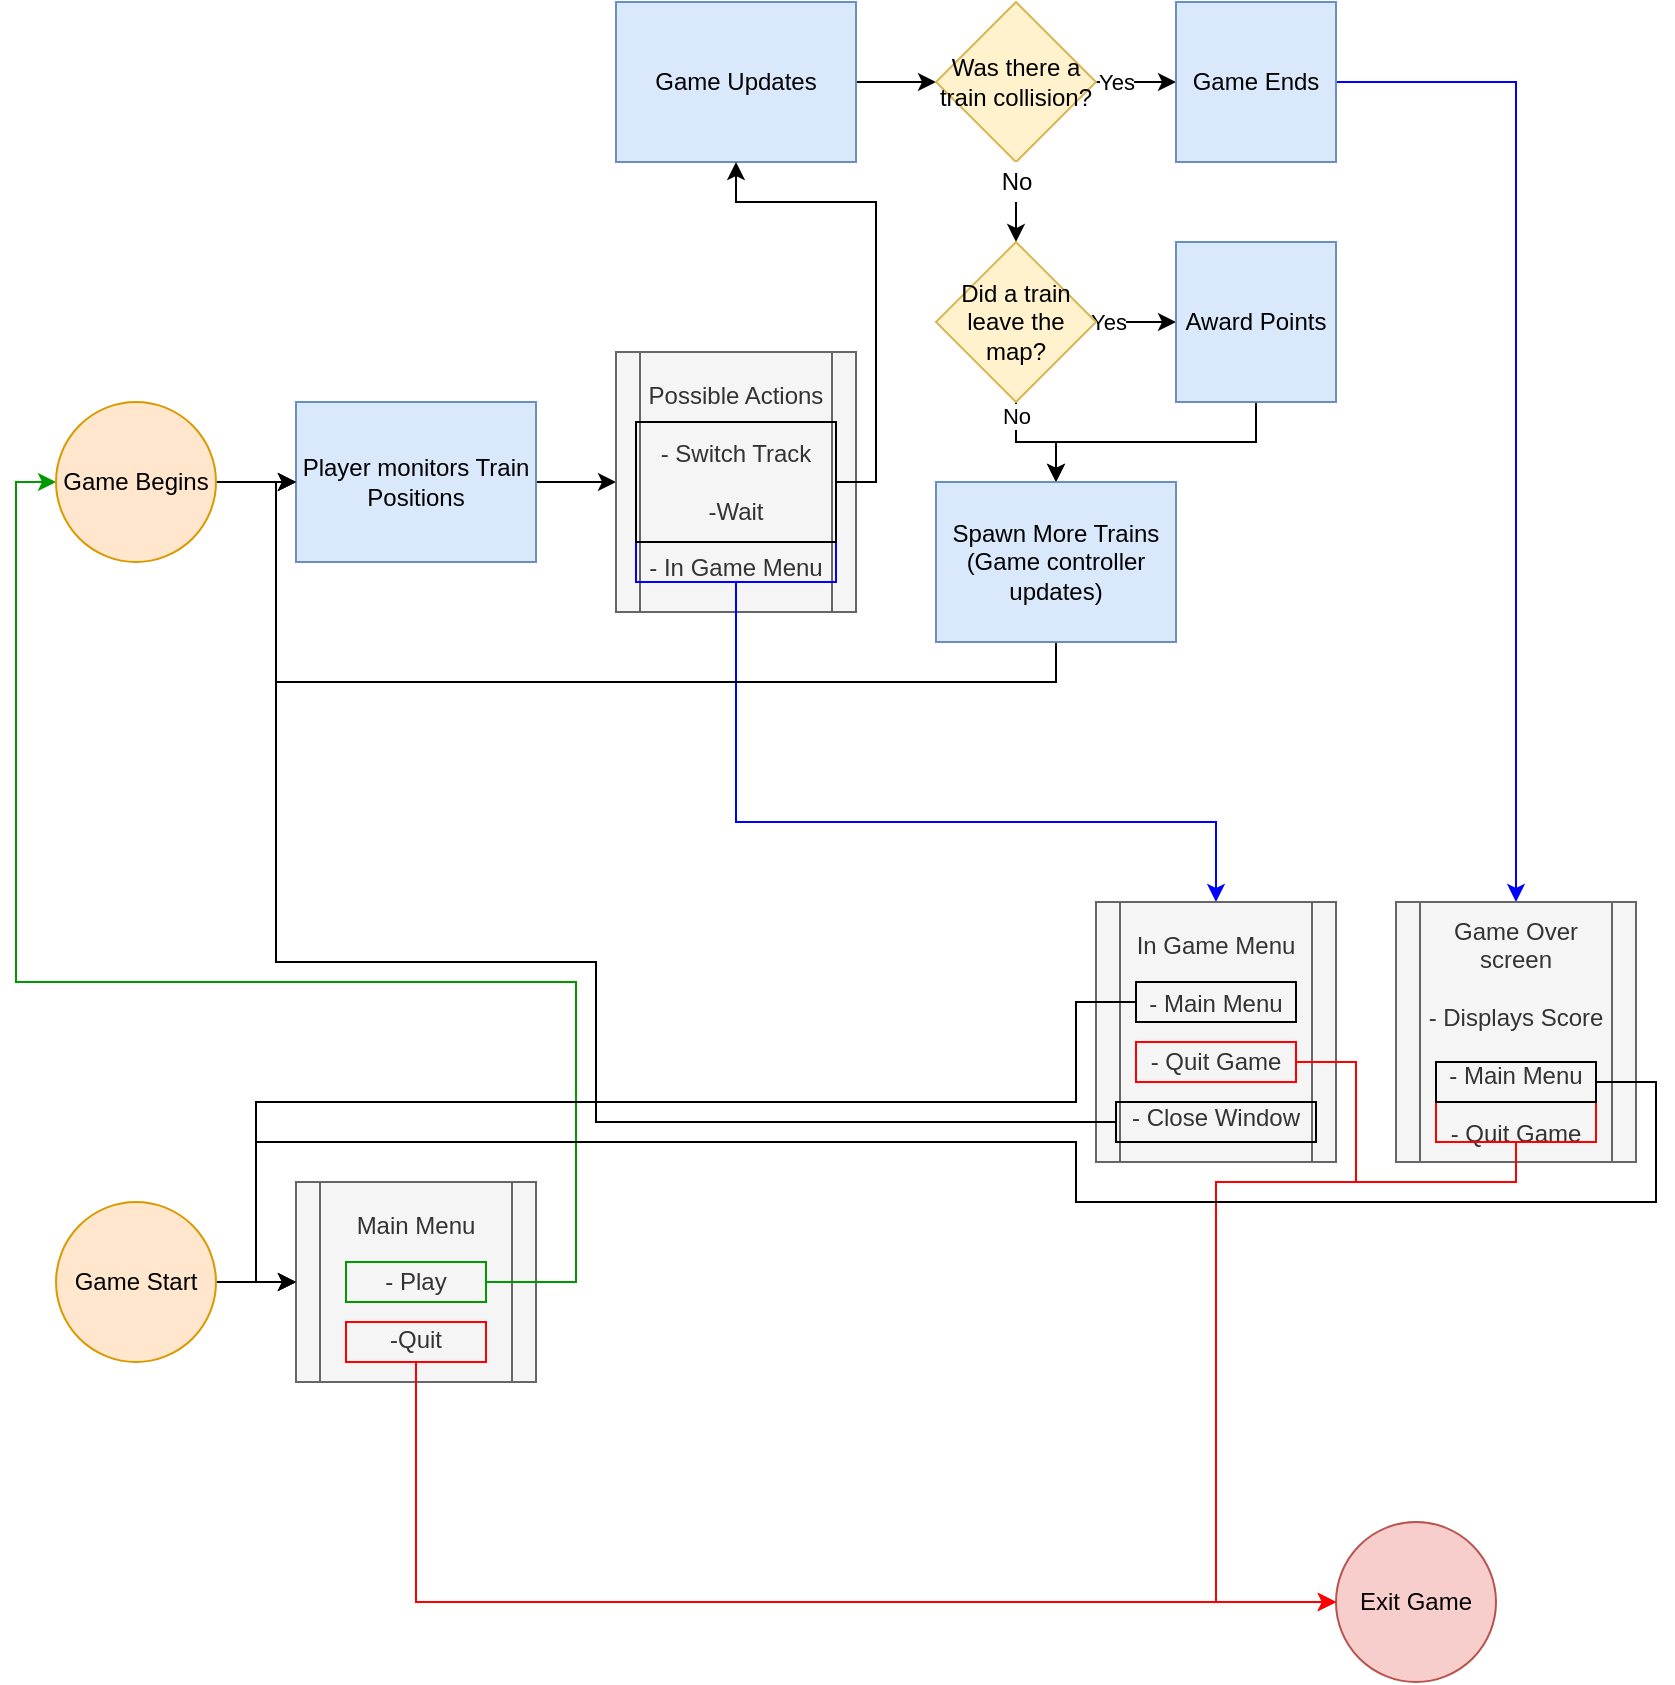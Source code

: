 <mxfile version="14.7.2" type="device"><diagram id="-0VRA7x400l5PBCXG7NM" name="Page-1"><mxGraphModel dx="1673" dy="2034" grid="1" gridSize="10" guides="1" tooltips="1" connect="1" arrows="1" fold="1" page="1" pageScale="1" pageWidth="850" pageHeight="1100" math="0" shadow="0"><root><mxCell id="0"/><mxCell id="1" parent="0"/><mxCell id="XMrEUk7ycgOEtnzwRlKy-32" style="edgeStyle=orthogonalEdgeStyle;rounded=0;orthogonalLoop=1;jettySize=auto;html=1;entryX=0;entryY=0.5;entryDx=0;entryDy=0;strokeColor=#000000;" edge="1" parent="1" source="XMrEUk7ycgOEtnzwRlKy-1" target="XMrEUk7ycgOEtnzwRlKy-31"><mxGeometry relative="1" as="geometry"/></mxCell><mxCell id="XMrEUk7ycgOEtnzwRlKy-1" value="Game Updates" style="rounded=0;whiteSpace=wrap;html=1;fillColor=#dae8fc;strokeColor=#6c8ebf;" vertex="1" parent="1"><mxGeometry x="320" y="-360" width="120" height="80" as="geometry"/></mxCell><mxCell id="XMrEUk7ycgOEtnzwRlKy-6" style="edgeStyle=orthogonalEdgeStyle;rounded=0;orthogonalLoop=1;jettySize=auto;html=1;entryX=0;entryY=0.5;entryDx=0;entryDy=0;" edge="1" parent="1" source="XMrEUk7ycgOEtnzwRlKy-2" target="XMrEUk7ycgOEtnzwRlKy-4"><mxGeometry relative="1" as="geometry"/></mxCell><mxCell id="XMrEUk7ycgOEtnzwRlKy-2" value="Game Start" style="ellipse;whiteSpace=wrap;html=1;aspect=fixed;fillColor=#ffe6cc;strokeColor=#d79b00;" vertex="1" parent="1"><mxGeometry x="40" y="240" width="80" height="80" as="geometry"/></mxCell><mxCell id="XMrEUk7ycgOEtnzwRlKy-4" value="Main Menu&lt;br&gt;&lt;br&gt;- Play&lt;br&gt;&lt;br&gt;-Quit" style="shape=process;whiteSpace=wrap;html=1;backgroundOutline=1;fillColor=#f5f5f5;strokeColor=#666666;fontColor=#333333;" vertex="1" parent="1"><mxGeometry x="160" y="230" width="120" height="100" as="geometry"/></mxCell><mxCell id="XMrEUk7ycgOEtnzwRlKy-10" style="edgeStyle=orthogonalEdgeStyle;rounded=0;orthogonalLoop=1;jettySize=auto;html=1;entryX=0;entryY=0.5;entryDx=0;entryDy=0;strokeColor=#009900;" edge="1" parent="1" source="XMrEUk7ycgOEtnzwRlKy-8" target="XMrEUk7ycgOEtnzwRlKy-9"><mxGeometry relative="1" as="geometry"><Array as="points"><mxPoint x="300" y="280"/><mxPoint x="300" y="130"/><mxPoint x="20" y="130"/><mxPoint x="20" y="-120"/></Array></mxGeometry></mxCell><mxCell id="XMrEUk7ycgOEtnzwRlKy-8" value="" style="rounded=0;whiteSpace=wrap;html=1;fillColor=none;strokeColor=#009900;" vertex="1" parent="1"><mxGeometry x="185" y="270" width="70" height="20" as="geometry"/></mxCell><mxCell id="XMrEUk7ycgOEtnzwRlKy-15" style="edgeStyle=orthogonalEdgeStyle;rounded=0;orthogonalLoop=1;jettySize=auto;html=1;" edge="1" parent="1" source="XMrEUk7ycgOEtnzwRlKy-9" target="XMrEUk7ycgOEtnzwRlKy-14"><mxGeometry relative="1" as="geometry"/></mxCell><mxCell id="XMrEUk7ycgOEtnzwRlKy-9" value="Game Begins" style="ellipse;whiteSpace=wrap;html=1;aspect=fixed;fillColor=#ffe6cc;strokeColor=#d79b00;" vertex="1" parent="1"><mxGeometry x="40" y="-160" width="80" height="80" as="geometry"/></mxCell><mxCell id="XMrEUk7ycgOEtnzwRlKy-13" style="edgeStyle=orthogonalEdgeStyle;rounded=0;orthogonalLoop=1;jettySize=auto;html=1;entryX=0;entryY=0.5;entryDx=0;entryDy=0;strokeColor=#FF0000;" edge="1" parent="1" source="XMrEUk7ycgOEtnzwRlKy-11" target="XMrEUk7ycgOEtnzwRlKy-12"><mxGeometry relative="1" as="geometry"><Array as="points"><mxPoint x="220" y="440"/></Array></mxGeometry></mxCell><mxCell id="XMrEUk7ycgOEtnzwRlKy-11" value="" style="rounded=0;whiteSpace=wrap;html=1;fillColor=none;strokeColor=#FF0000;" vertex="1" parent="1"><mxGeometry x="185" y="300" width="70" height="20" as="geometry"/></mxCell><mxCell id="XMrEUk7ycgOEtnzwRlKy-12" value="Exit Game" style="ellipse;whiteSpace=wrap;html=1;aspect=fixed;strokeColor=#b85450;fillColor=#f8cecc;" vertex="1" parent="1"><mxGeometry x="680" y="400" width="80" height="80" as="geometry"/></mxCell><mxCell id="XMrEUk7ycgOEtnzwRlKy-17" style="edgeStyle=orthogonalEdgeStyle;rounded=0;orthogonalLoop=1;jettySize=auto;html=1;strokeColor=#000000;" edge="1" parent="1" source="XMrEUk7ycgOEtnzwRlKy-14" target="XMrEUk7ycgOEtnzwRlKy-16"><mxGeometry relative="1" as="geometry"/></mxCell><mxCell id="XMrEUk7ycgOEtnzwRlKy-14" value="Player monitors Train Positions" style="rounded=0;whiteSpace=wrap;html=1;fillColor=#dae8fc;strokeColor=#6c8ebf;" vertex="1" parent="1"><mxGeometry x="160" y="-160" width="120" height="80" as="geometry"/></mxCell><mxCell id="XMrEUk7ycgOEtnzwRlKy-16" value="Possible Actions&lt;br&gt;&lt;br&gt;- Switch Track&lt;br&gt;&lt;br&gt;-Wait&lt;br&gt;&lt;br&gt;- In Game Menu" style="shape=process;whiteSpace=wrap;html=1;backgroundOutline=1;fillColor=#f5f5f5;strokeColor=#666666;fontColor=#333333;" vertex="1" parent="1"><mxGeometry x="320" y="-185" width="120" height="130" as="geometry"/></mxCell><mxCell id="XMrEUk7ycgOEtnzwRlKy-20" style="edgeStyle=orthogonalEdgeStyle;rounded=0;orthogonalLoop=1;jettySize=auto;html=1;strokeColor=#0000FF;" edge="1" parent="1" source="XMrEUk7ycgOEtnzwRlKy-18" target="XMrEUk7ycgOEtnzwRlKy-21"><mxGeometry relative="1" as="geometry"><mxPoint x="380" as="targetPoint"/><Array as="points"><mxPoint x="380" y="50"/><mxPoint x="620" y="50"/></Array></mxGeometry></mxCell><mxCell id="XMrEUk7ycgOEtnzwRlKy-18" value="" style="rounded=0;whiteSpace=wrap;html=1;fillColor=none;strokeColor=#0000FF;" vertex="1" parent="1"><mxGeometry x="330" y="-90" width="100" height="20" as="geometry"/></mxCell><mxCell id="XMrEUk7ycgOEtnzwRlKy-21" value="In Game Menu&lt;br&gt;&lt;br&gt;- Main Menu&lt;br&gt;&lt;br&gt;- Quit Game&lt;br&gt;&lt;br&gt;- Close Window" style="shape=process;whiteSpace=wrap;html=1;backgroundOutline=1;fillColor=#f5f5f5;strokeColor=#666666;fontColor=#333333;" vertex="1" parent="1"><mxGeometry x="560" y="90" width="120" height="130" as="geometry"/></mxCell><mxCell id="XMrEUk7ycgOEtnzwRlKy-23" style="edgeStyle=orthogonalEdgeStyle;rounded=0;orthogonalLoop=1;jettySize=auto;html=1;entryX=0;entryY=0.5;entryDx=0;entryDy=0;" edge="1" parent="1" source="XMrEUk7ycgOEtnzwRlKy-22" target="XMrEUk7ycgOEtnzwRlKy-14"><mxGeometry relative="1" as="geometry"><Array as="points"><mxPoint x="310" y="200"/><mxPoint x="310" y="120"/><mxPoint x="150" y="120"/><mxPoint x="150" y="-120"/></Array></mxGeometry></mxCell><mxCell id="XMrEUk7ycgOEtnzwRlKy-22" value="" style="rounded=0;whiteSpace=wrap;html=1;fillColor=none;" vertex="1" parent="1"><mxGeometry x="570" y="190" width="100" height="20" as="geometry"/></mxCell><mxCell id="XMrEUk7ycgOEtnzwRlKy-25" style="edgeStyle=orthogonalEdgeStyle;rounded=0;orthogonalLoop=1;jettySize=auto;html=1;entryX=0;entryY=0.5;entryDx=0;entryDy=0;strokeColor=#FF0000;" edge="1" parent="1" source="XMrEUk7ycgOEtnzwRlKy-24" target="XMrEUk7ycgOEtnzwRlKy-12"><mxGeometry relative="1" as="geometry"><Array as="points"><mxPoint x="690" y="170"/><mxPoint x="690" y="230"/><mxPoint x="620" y="230"/><mxPoint x="620" y="440"/></Array></mxGeometry></mxCell><mxCell id="XMrEUk7ycgOEtnzwRlKy-24" value="" style="rounded=0;whiteSpace=wrap;html=1;fillColor=none;strokeColor=#FF0000;" vertex="1" parent="1"><mxGeometry x="580" y="160" width="80" height="20" as="geometry"/></mxCell><mxCell id="XMrEUk7ycgOEtnzwRlKy-27" style="edgeStyle=orthogonalEdgeStyle;rounded=0;orthogonalLoop=1;jettySize=auto;html=1;entryX=0;entryY=0.5;entryDx=0;entryDy=0;" edge="1" parent="1" source="XMrEUk7ycgOEtnzwRlKy-26" target="XMrEUk7ycgOEtnzwRlKy-4"><mxGeometry relative="1" as="geometry"><Array as="points"><mxPoint x="550" y="140"/><mxPoint x="550" y="190"/><mxPoint x="140" y="190"/><mxPoint x="140" y="280"/></Array></mxGeometry></mxCell><mxCell id="XMrEUk7ycgOEtnzwRlKy-26" value="" style="rounded=0;whiteSpace=wrap;html=1;fillColor=none;" vertex="1" parent="1"><mxGeometry x="580" y="130" width="80" height="20" as="geometry"/></mxCell><mxCell id="XMrEUk7ycgOEtnzwRlKy-30" style="edgeStyle=orthogonalEdgeStyle;rounded=0;orthogonalLoop=1;jettySize=auto;html=1;entryX=0.5;entryY=1;entryDx=0;entryDy=0;strokeColor=#000000;" edge="1" parent="1" source="XMrEUk7ycgOEtnzwRlKy-28" target="XMrEUk7ycgOEtnzwRlKy-1"><mxGeometry relative="1" as="geometry"><Array as="points"><mxPoint x="450" y="-120"/><mxPoint x="450" y="-260"/><mxPoint x="380" y="-260"/></Array></mxGeometry></mxCell><mxCell id="XMrEUk7ycgOEtnzwRlKy-28" value="" style="rounded=0;whiteSpace=wrap;html=1;fillColor=none;" vertex="1" parent="1"><mxGeometry x="330" y="-150" width="100" height="60" as="geometry"/></mxCell><mxCell id="XMrEUk7ycgOEtnzwRlKy-35" style="edgeStyle=orthogonalEdgeStyle;rounded=0;orthogonalLoop=1;jettySize=auto;html=1;strokeColor=#000000;" edge="1" parent="1" source="XMrEUk7ycgOEtnzwRlKy-31" target="XMrEUk7ycgOEtnzwRlKy-34"><mxGeometry relative="1" as="geometry"/></mxCell><mxCell id="XMrEUk7ycgOEtnzwRlKy-45" style="edgeStyle=orthogonalEdgeStyle;rounded=0;orthogonalLoop=1;jettySize=auto;html=1;strokeColor=#000000;" edge="1" parent="1" source="XMrEUk7ycgOEtnzwRlKy-31" target="XMrEUk7ycgOEtnzwRlKy-44"><mxGeometry relative="1" as="geometry"/></mxCell><mxCell id="XMrEUk7ycgOEtnzwRlKy-46" value="Yes" style="edgeLabel;html=1;align=center;verticalAlign=middle;resizable=0;points=[];" vertex="1" connectable="0" parent="XMrEUk7ycgOEtnzwRlKy-45"><mxGeometry x="-0.75" y="-1" relative="1" as="geometry"><mxPoint x="5" y="-1" as="offset"/></mxGeometry></mxCell><mxCell id="XMrEUk7ycgOEtnzwRlKy-31" value="Was there a train collision?" style="rhombus;whiteSpace=wrap;html=1;strokeColor=#d6b656;fillColor=#fff2cc;" vertex="1" parent="1"><mxGeometry x="480" y="-360" width="80" height="80" as="geometry"/></mxCell><mxCell id="XMrEUk7ycgOEtnzwRlKy-38" style="edgeStyle=orthogonalEdgeStyle;rounded=0;orthogonalLoop=1;jettySize=auto;html=1;entryX=0;entryY=0.5;entryDx=0;entryDy=0;strokeColor=#000000;" edge="1" parent="1" source="XMrEUk7ycgOEtnzwRlKy-34" target="XMrEUk7ycgOEtnzwRlKy-37"><mxGeometry relative="1" as="geometry"/></mxCell><mxCell id="XMrEUk7ycgOEtnzwRlKy-39" value="Yes" style="edgeLabel;html=1;align=center;verticalAlign=middle;resizable=0;points=[];" vertex="1" connectable="0" parent="XMrEUk7ycgOEtnzwRlKy-38"><mxGeometry x="-0.733" relative="1" as="geometry"><mxPoint as="offset"/></mxGeometry></mxCell><mxCell id="XMrEUk7ycgOEtnzwRlKy-41" style="edgeStyle=orthogonalEdgeStyle;rounded=0;orthogonalLoop=1;jettySize=auto;html=1;entryX=0.5;entryY=0;entryDx=0;entryDy=0;strokeColor=#000000;" edge="1" parent="1" source="XMrEUk7ycgOEtnzwRlKy-34" target="XMrEUk7ycgOEtnzwRlKy-40"><mxGeometry relative="1" as="geometry"/></mxCell><mxCell id="XMrEUk7ycgOEtnzwRlKy-42" value="No" style="edgeLabel;html=1;align=center;verticalAlign=middle;resizable=0;points=[];" vertex="1" connectable="0" parent="XMrEUk7ycgOEtnzwRlKy-41"><mxGeometry x="-0.778" relative="1" as="geometry"><mxPoint as="offset"/></mxGeometry></mxCell><mxCell id="XMrEUk7ycgOEtnzwRlKy-34" value="Did a train leave the map?" style="rhombus;whiteSpace=wrap;html=1;strokeColor=#d6b656;fillColor=#fff2cc;" vertex="1" parent="1"><mxGeometry x="480" y="-240" width="80" height="80" as="geometry"/></mxCell><mxCell id="XMrEUk7ycgOEtnzwRlKy-36" value="No" style="text;html=1;align=center;verticalAlign=middle;resizable=0;points=[];autosize=1;strokeColor=none;fillColor=#FFFFFF;" vertex="1" parent="1"><mxGeometry x="505" y="-280" width="30" height="20" as="geometry"/></mxCell><mxCell id="XMrEUk7ycgOEtnzwRlKy-43" style="edgeStyle=orthogonalEdgeStyle;rounded=0;orthogonalLoop=1;jettySize=auto;html=1;entryX=0.5;entryY=0;entryDx=0;entryDy=0;strokeColor=#000000;" edge="1" parent="1" source="XMrEUk7ycgOEtnzwRlKy-37" target="XMrEUk7ycgOEtnzwRlKy-40"><mxGeometry relative="1" as="geometry"/></mxCell><mxCell id="XMrEUk7ycgOEtnzwRlKy-37" value="Award Points" style="rounded=0;whiteSpace=wrap;html=1;fillColor=#dae8fc;strokeColor=#6c8ebf;" vertex="1" parent="1"><mxGeometry x="600" y="-240" width="80" height="80" as="geometry"/></mxCell><mxCell id="XMrEUk7ycgOEtnzwRlKy-54" style="edgeStyle=orthogonalEdgeStyle;rounded=0;orthogonalLoop=1;jettySize=auto;html=1;entryX=0;entryY=0.5;entryDx=0;entryDy=0;strokeColor=#000000;" edge="1" parent="1" source="XMrEUk7ycgOEtnzwRlKy-40" target="XMrEUk7ycgOEtnzwRlKy-14"><mxGeometry relative="1" as="geometry"><Array as="points"><mxPoint x="540" y="-20"/><mxPoint x="150" y="-20"/><mxPoint x="150" y="-120"/></Array></mxGeometry></mxCell><mxCell id="XMrEUk7ycgOEtnzwRlKy-40" value="Spawn More Trains&lt;br&gt;(Game controller updates)" style="rounded=0;whiteSpace=wrap;html=1;fillColor=#dae8fc;strokeColor=#6c8ebf;" vertex="1" parent="1"><mxGeometry x="480" y="-120" width="120" height="80" as="geometry"/></mxCell><mxCell id="XMrEUk7ycgOEtnzwRlKy-48" style="edgeStyle=orthogonalEdgeStyle;rounded=0;orthogonalLoop=1;jettySize=auto;html=1;entryX=0.5;entryY=0;entryDx=0;entryDy=0;strokeColor=#0000FF;" edge="1" parent="1" source="XMrEUk7ycgOEtnzwRlKy-44" target="XMrEUk7ycgOEtnzwRlKy-47"><mxGeometry relative="1" as="geometry"/></mxCell><mxCell id="XMrEUk7ycgOEtnzwRlKy-44" value="Game Ends" style="rounded=0;whiteSpace=wrap;html=1;fillColor=#dae8fc;strokeColor=#6c8ebf;" vertex="1" parent="1"><mxGeometry x="600" y="-360" width="80" height="80" as="geometry"/></mxCell><mxCell id="XMrEUk7ycgOEtnzwRlKy-47" value="Game Over screen&lt;br&gt;&lt;br&gt;- Displays Score&lt;br&gt;&lt;br&gt;- Main Menu&lt;br&gt;&lt;br&gt;- Quit Game" style="shape=process;whiteSpace=wrap;html=1;backgroundOutline=1;fillColor=#f5f5f5;strokeColor=#666666;fontColor=#333333;" vertex="1" parent="1"><mxGeometry x="710" y="90" width="120" height="130" as="geometry"/></mxCell><mxCell id="XMrEUk7ycgOEtnzwRlKy-50" style="edgeStyle=orthogonalEdgeStyle;rounded=0;orthogonalLoop=1;jettySize=auto;html=1;entryX=0;entryY=0.5;entryDx=0;entryDy=0;strokeColor=#FF0000;" edge="1" parent="1" source="XMrEUk7ycgOEtnzwRlKy-49" target="XMrEUk7ycgOEtnzwRlKy-12"><mxGeometry relative="1" as="geometry"><Array as="points"><mxPoint x="770" y="230"/><mxPoint x="620" y="230"/><mxPoint x="620" y="440"/></Array></mxGeometry></mxCell><mxCell id="XMrEUk7ycgOEtnzwRlKy-49" value="" style="rounded=0;whiteSpace=wrap;html=1;fillColor=none;strokeColor=#FF0000;" vertex="1" parent="1"><mxGeometry x="730" y="190" width="80" height="20" as="geometry"/></mxCell><mxCell id="XMrEUk7ycgOEtnzwRlKy-52" style="edgeStyle=orthogonalEdgeStyle;rounded=0;orthogonalLoop=1;jettySize=auto;html=1;entryX=0;entryY=0.5;entryDx=0;entryDy=0;" edge="1" parent="1" source="XMrEUk7ycgOEtnzwRlKy-51" target="XMrEUk7ycgOEtnzwRlKy-4"><mxGeometry relative="1" as="geometry"><Array as="points"><mxPoint x="840" y="180"/><mxPoint x="840" y="240"/><mxPoint x="550" y="240"/><mxPoint x="550" y="210"/><mxPoint x="140" y="210"/><mxPoint x="140" y="280"/></Array></mxGeometry></mxCell><mxCell id="XMrEUk7ycgOEtnzwRlKy-51" value="" style="rounded=0;whiteSpace=wrap;html=1;fillColor=none;" vertex="1" parent="1"><mxGeometry x="730" y="170" width="80" height="20" as="geometry"/></mxCell></root></mxGraphModel></diagram></mxfile>